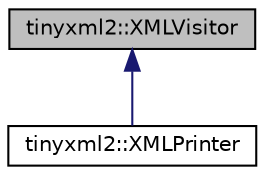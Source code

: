 digraph "tinyxml2::XMLVisitor"
{
  edge [fontname="Helvetica",fontsize="10",labelfontname="Helvetica",labelfontsize="10"];
  node [fontname="Helvetica",fontsize="10",shape=record];
  Node0 [label="tinyxml2::XMLVisitor",height=0.2,width=0.4,color="black", fillcolor="grey75", style="filled", fontcolor="black"];
  Node0 -> Node1 [dir="back",color="midnightblue",fontsize="10",style="solid",fontname="Helvetica"];
  Node1 [label="tinyxml2::XMLPrinter",height=0.2,width=0.4,color="black", fillcolor="white", style="filled",URL="$classtinyxml2_1_1XMLPrinter.html"];
}
